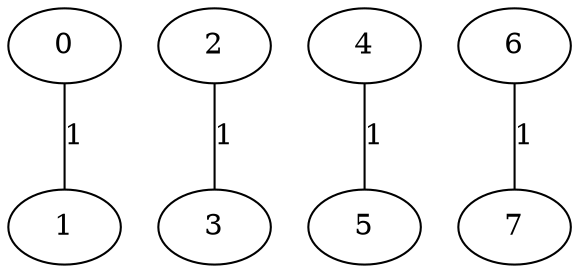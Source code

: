 # 8 4

graph G {
    0 -- 1 [label=1];
    2 -- 3 [label=1];
    4 -- 5 [label=1];
    6 -- 7 [label=1];
}
